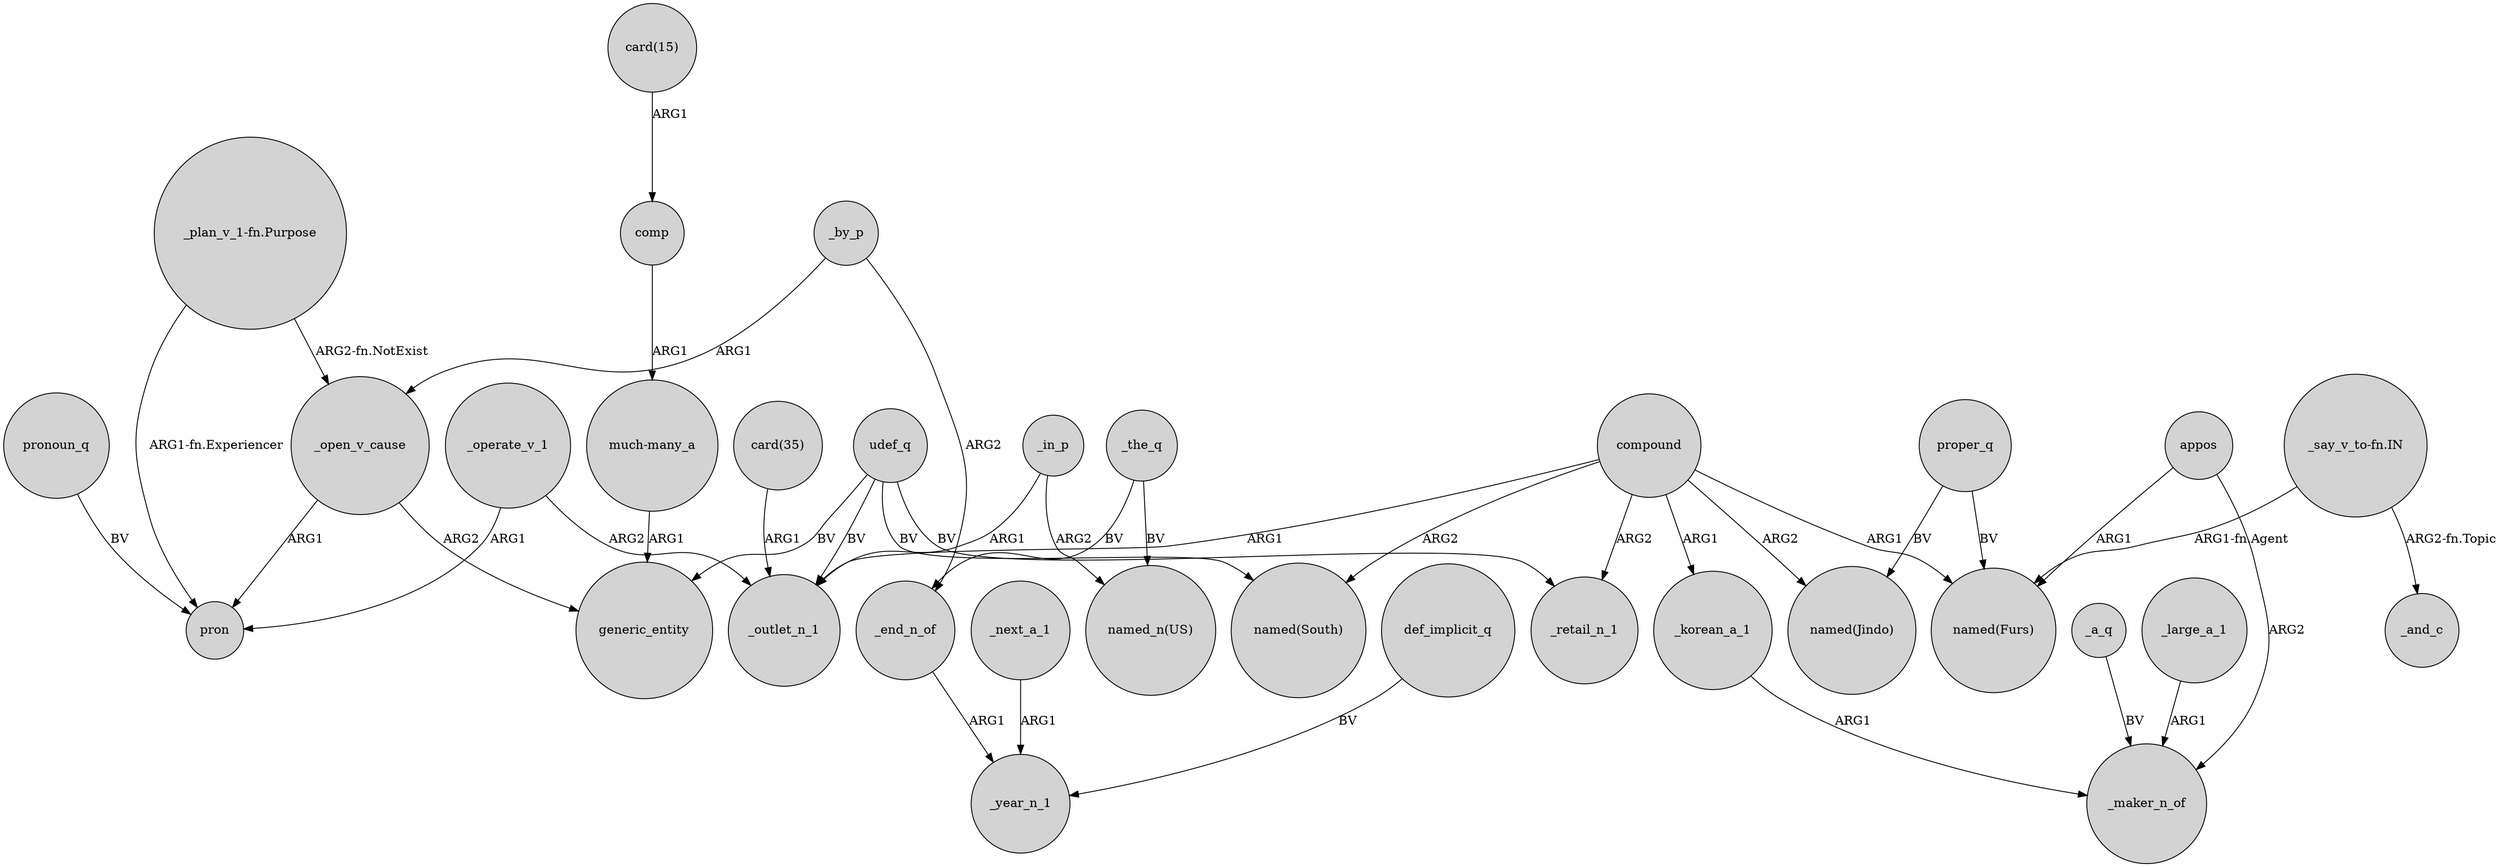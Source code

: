 digraph {
	node [shape=circle style=filled]
	"_plan_v_1-fn.Purpose" -> _open_v_cause [label="ARG2-fn.NotExist"]
	compound -> "named(South)" [label=ARG2]
	udef_q -> generic_entity [label=BV]
	def_implicit_q -> _year_n_1 [label=BV]
	_operate_v_1 -> _outlet_n_1 [label=ARG2]
	appos -> "named(Furs)" [label=ARG1]
	"much-many_a" -> generic_entity [label=ARG1]
	_by_p -> _open_v_cause [label=ARG1]
	_the_q -> _end_n_of [label=BV]
	_korean_a_1 -> _maker_n_of [label=ARG1]
	_end_n_of -> _year_n_1 [label=ARG1]
	compound -> "named(Jindo)" [label=ARG2]
	_open_v_cause -> pron [label=ARG1]
	"_plan_v_1-fn.Purpose" -> pron [label="ARG1-fn.Experiencer"]
	compound -> _retail_n_1 [label=ARG2]
	_operate_v_1 -> pron [label=ARG1]
	"card(15)" -> comp [label=ARG1]
	"_say_v_to-fn.IN" -> "named(Furs)" [label="ARG1-fn.Agent"]
	proper_q -> "named(Jindo)" [label=BV]
	_by_p -> _end_n_of [label=ARG2]
	_in_p -> "named_n(US)" [label=ARG2]
	appos -> _maker_n_of [label=ARG2]
	_large_a_1 -> _maker_n_of [label=ARG1]
	udef_q -> "named(South)" [label=BV]
	_the_q -> "named_n(US)" [label=BV]
	pronoun_q -> pron [label=BV]
	comp -> "much-many_a" [label=ARG1]
	_open_v_cause -> generic_entity [label=ARG2]
	_next_a_1 -> _year_n_1 [label=ARG1]
	compound -> _outlet_n_1 [label=ARG1]
	compound -> "named(Furs)" [label=ARG1]
	_a_q -> _maker_n_of [label=BV]
	"_say_v_to-fn.IN" -> _and_c [label="ARG2-fn.Topic"]
	"card(35)" -> _outlet_n_1 [label=ARG1]
	compound -> _korean_a_1 [label=ARG1]
	_in_p -> _outlet_n_1 [label=ARG1]
	udef_q -> _retail_n_1 [label=BV]
	proper_q -> "named(Furs)" [label=BV]
	udef_q -> _outlet_n_1 [label=BV]
}
